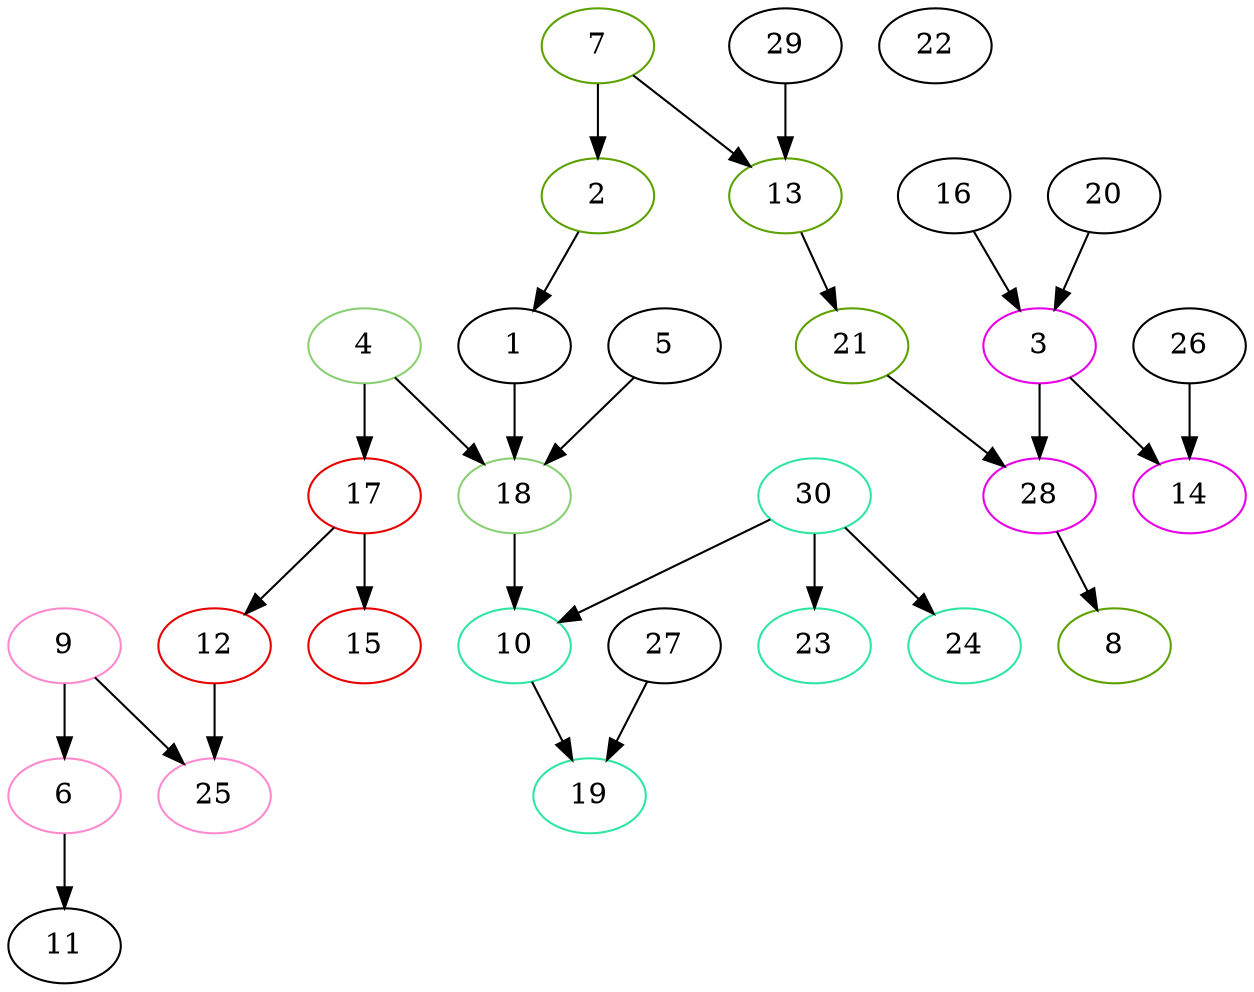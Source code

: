 digraph sample {
9 [color="#fd8acf"];
17 [color="#e60000"];
4 [color="#8acf73"];
7 [color="#5ca100"];
3 [color="#e600e6"];
30 [color="#2ee6a1"];
6 [color="#fd8acf"];
25 [color="#fd8acf"];
12 [color="#e60000"];
15 [color="#e60000"];
18 [color="#8acf73"];
2 [color="#5ca100"];
13 [color="#5ca100"];
21 [color="#5ca100"];
28 [color="#5ca100"];
8 [color="#5ca100"];
28 [color="#e600e6"];
14 [color="#e600e6"];
10 [color="#8acf73"];
10 [color="#2ee6a1"];
23 [color="#2ee6a1"];
24 [color="#2ee6a1"];
19 [color="#8acf73"];
19 [color="#2ee6a1"];
1 -> 18[color="black"];
2 -> 1[color="black"];
3 -> 14[color="black"];
3 -> 28[color="black"];
4 -> 17[color="black"];
4 -> 18[color="black"];
5 -> 18[color="black"];
6 -> 11[color="black"];
7 -> 2[color="black"];
7 -> 13[color="black"];
9 -> 6[color="black"];
9 -> 25[color="black"];
10 -> 19[color="black"];
12 -> 25[color="black"];
13 -> 21[color="black"];
16 -> 3[color="black"];
17 -> 12[color="black"];
17 -> 15[color="black"];
18 -> 10[color="black"];
20 -> 3[color="black"];
21 -> 28[color="black"];
26 -> 14[color="black"];
27 -> 19[color="black"];
28 -> 8[color="black"];
29 -> 13[color="black"];
30 -> 10[color="black"];
30 -> 23[color="black"];
30 -> 24[color="black"];
22[color="black"];
}